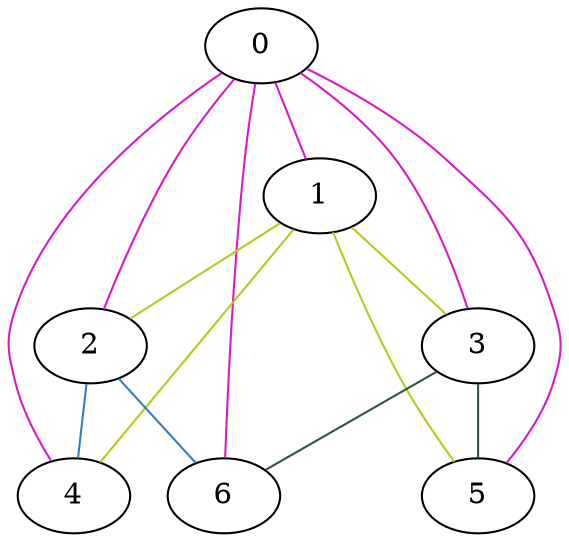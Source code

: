 graph G {
  0 -- 1 [color="#d51ac6"];
  0 -- 2 [color="#d51ac6"];
  0 -- 3 [color="#d51ac6"];
  0 -- 4 [color="#d51ac6"];
  0 -- 5 [color="#d51ac6"];
  0 -- 6 [color="#d51ac6"];
  1 -- 2 [color="#aece1c"];
  1 -- 3 [color="#aece1c"];
  1 -- 4 [color="#aece1c"];
  1 -- 5 [color="#aece1c"];
  2 -- 4 [color="#2f80bb"];
  2 -- 6 [color="#2f80bb"];
  3 -- 5 [color="#30543d"];
  3 -- 6 [color="#30543d"];
}
